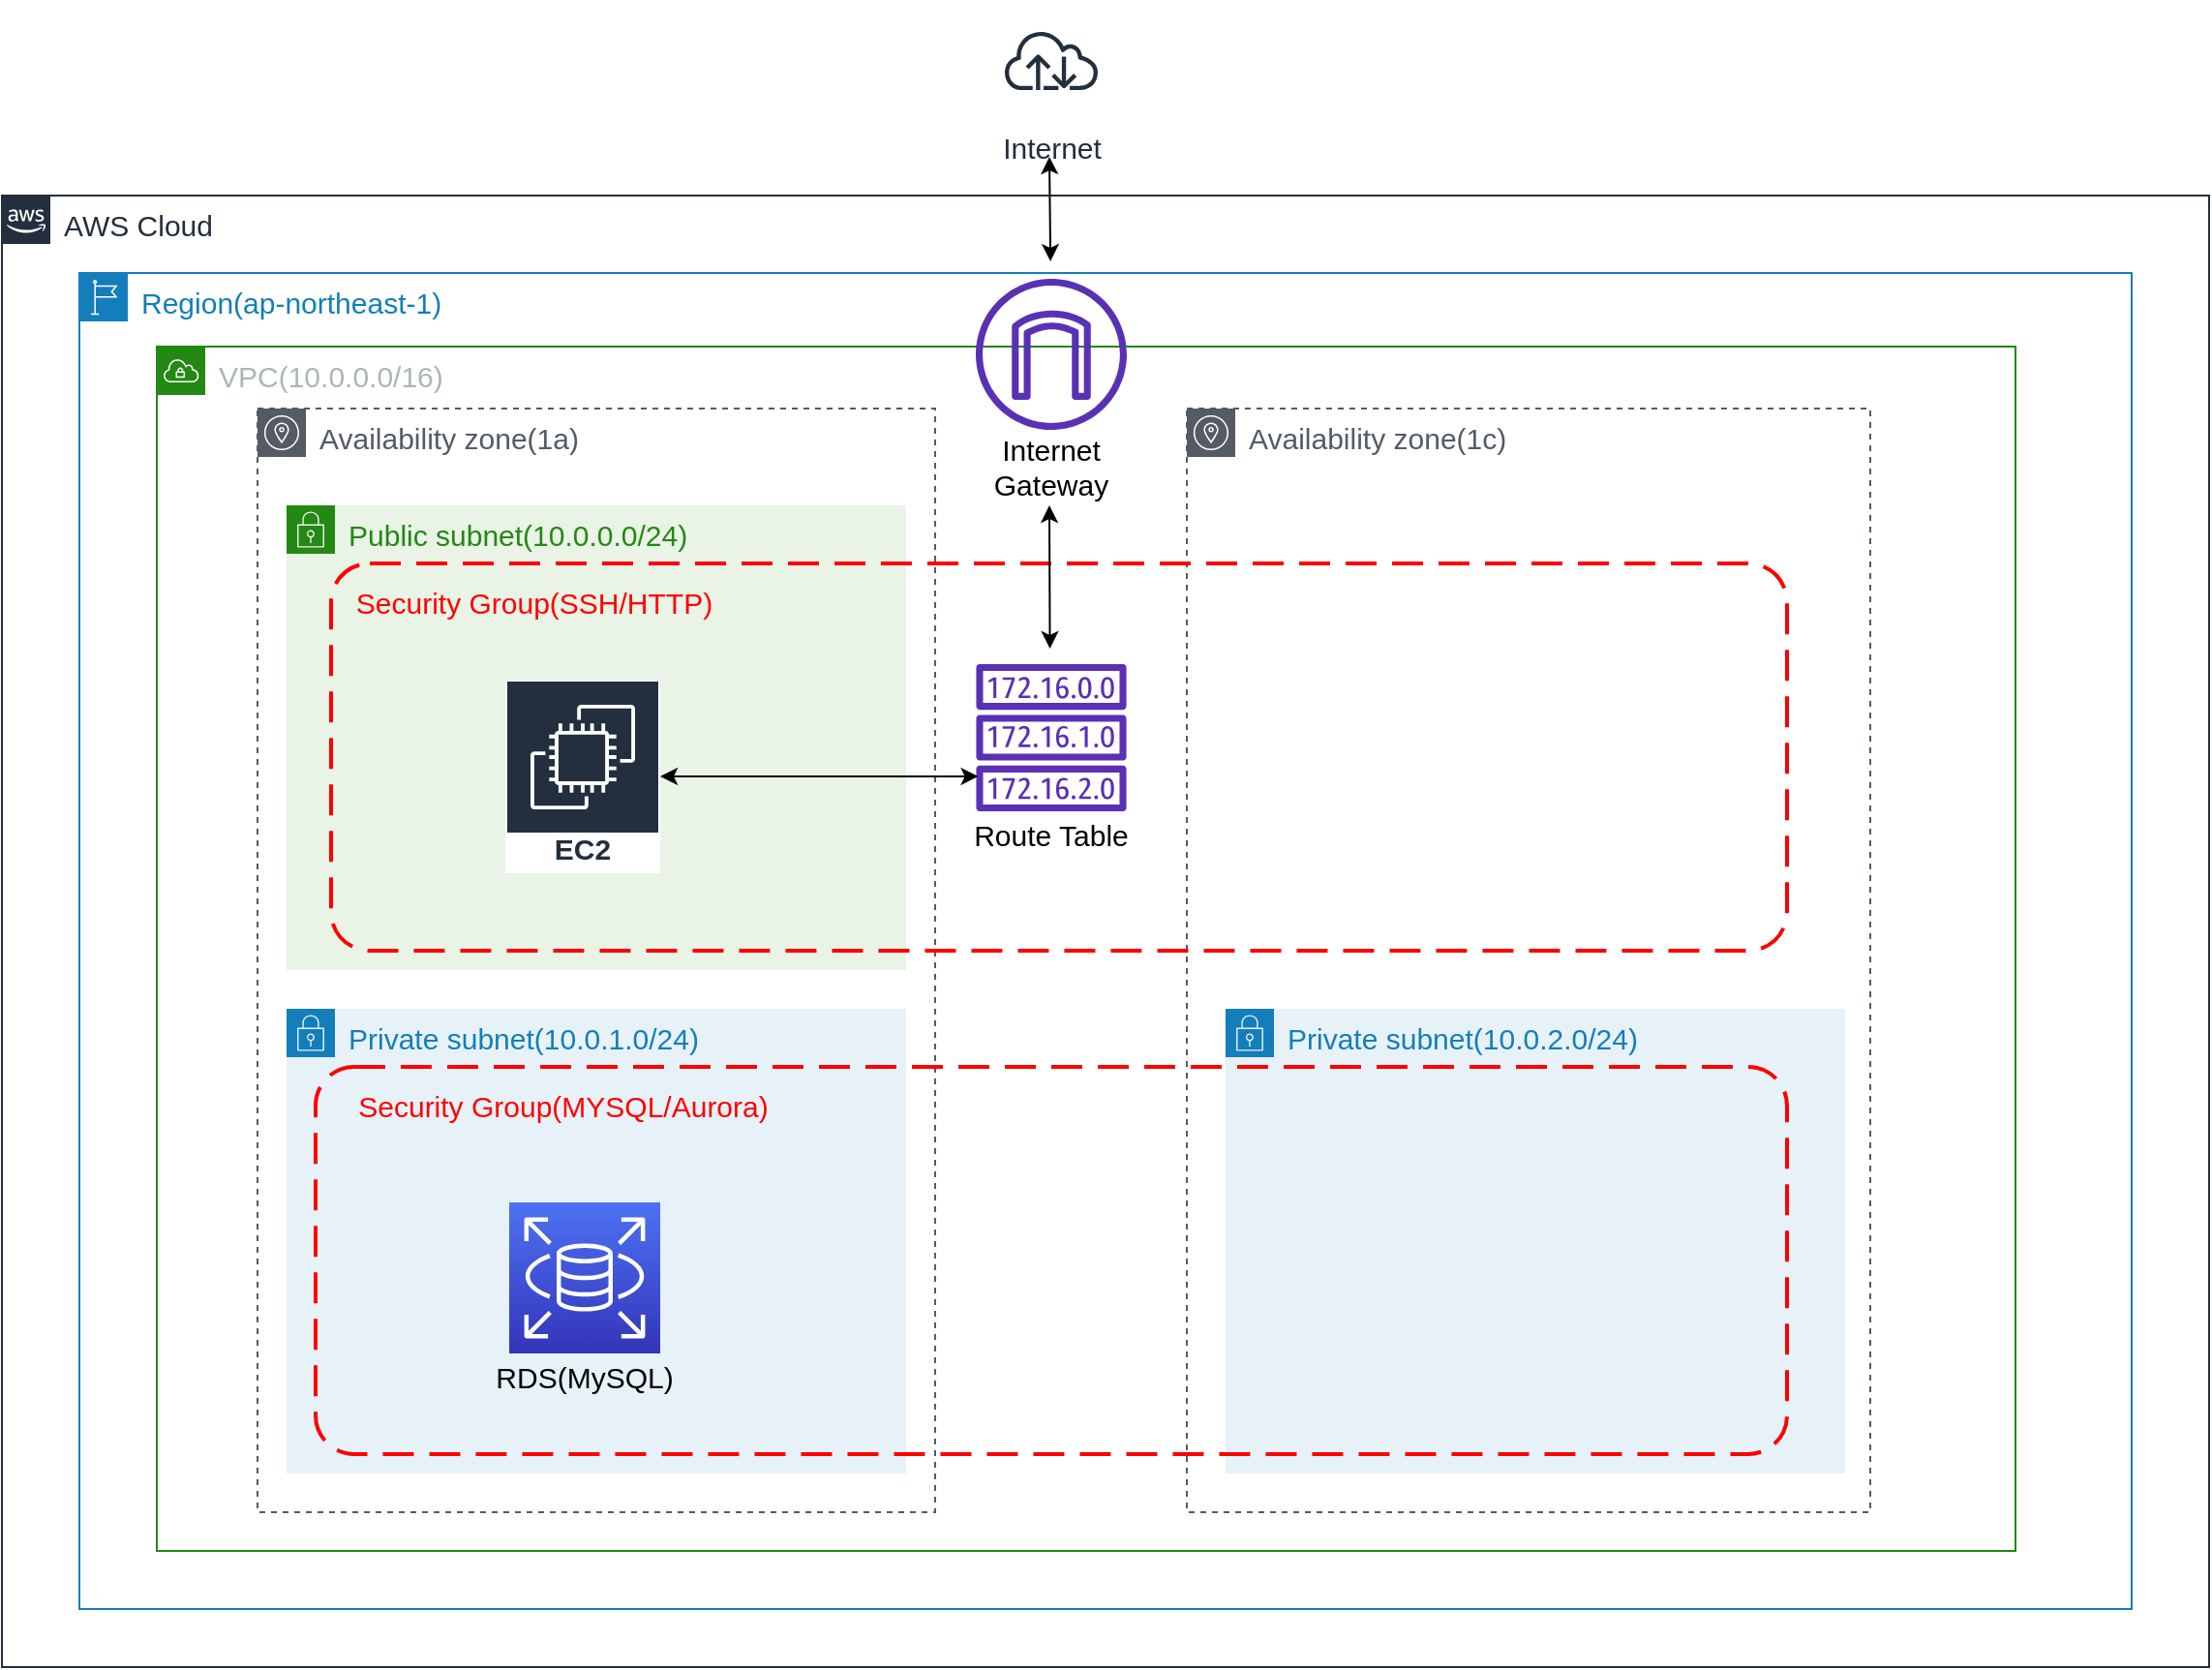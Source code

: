 <mxfile version="12.5.3" type="github" pages="2"><diagram id="Ht1M8jgEwFfnCIfOTk4-" name="Page-1"><mxGraphModel dx="2520" dy="1750" grid="1" gridSize="10" guides="1" tooltips="1" connect="1" arrows="1" fold="1" page="1" pageScale="1" pageWidth="1169" pageHeight="827" math="0" shadow="0"><root><mxCell id="0"/><mxCell id="1" parent="0"/><mxCell id="UEzPUAAOIrF-is8g5C7q-74" value="&lt;font style=&quot;font-size: 15px&quot;&gt;AWS Cloud&lt;/font&gt;" style="points=[[0,0],[0.25,0],[0.5,0],[0.75,0],[1,0],[1,0.25],[1,0.5],[1,0.75],[1,1],[0.75,1],[0.5,1],[0.25,1],[0,1],[0,0.75],[0,0.5],[0,0.25]];outlineConnect=0;gradientColor=none;html=1;whiteSpace=wrap;fontSize=12;fontStyle=0;shape=mxgraph.aws4.group;grIcon=mxgraph.aws4.group_aws_cloud_alt;strokeColor=#232F3E;fillColor=none;verticalAlign=top;align=left;spacingLeft=30;fontColor=#232F3E;dashed=0;labelBackgroundColor=#ffffff;" parent="1" vertex="1"><mxGeometry x="-20" y="80" width="1140" height="760" as="geometry"/></mxCell><mxCell id="TSYXAIwE5Utrez5BGwK_-2" value="&lt;font style=&quot;font-size: 15px&quot;&gt;Region(ap-northeast-1)&lt;/font&gt;" style="points=[[0,0],[0.25,0],[0.5,0],[0.75,0],[1,0],[1,0.25],[1,0.5],[1,0.75],[1,1],[0.75,1],[0.5,1],[0.25,1],[0,1],[0,0.75],[0,0.5],[0,0.25]];outlineConnect=0;gradientColor=none;html=1;whiteSpace=wrap;fontSize=12;fontStyle=0;shape=mxgraph.aws4.group;grIcon=mxgraph.aws4.group_region;strokeColor=#147EBA;fillColor=none;verticalAlign=top;align=left;spacingLeft=30;fontColor=#147EBA;dashed=0;" vertex="1" parent="1"><mxGeometry x="20" y="120" width="1060" height="690" as="geometry"/></mxCell><mxCell id="TSYXAIwE5Utrez5BGwK_-6" value="&lt;font style=&quot;font-size: 15px&quot;&gt;VPC(10.0.0.0/16)&lt;/font&gt;" style="points=[[0,0],[0.25,0],[0.5,0],[0.75,0],[1,0],[1,0.25],[1,0.5],[1,0.75],[1,1],[0.75,1],[0.5,1],[0.25,1],[0,1],[0,0.75],[0,0.5],[0,0.25]];outlineConnect=0;gradientColor=none;html=1;whiteSpace=wrap;fontSize=12;fontStyle=0;shape=mxgraph.aws4.group;grIcon=mxgraph.aws4.group_vpc;strokeColor=#248814;fillColor=none;verticalAlign=top;align=left;spacingLeft=30;fontColor=#AAB7B8;dashed=0;" vertex="1" parent="1"><mxGeometry x="60" y="158" width="960" height="622" as="geometry"/></mxCell><mxCell id="TSYXAIwE5Utrez5BGwK_-7" value="&lt;font style=&quot;font-size: 15px&quot;&gt;Availability zone(1a)&lt;/font&gt;" style="outlineConnect=0;gradientColor=none;html=1;whiteSpace=wrap;fontSize=12;fontStyle=0;shape=mxgraph.aws4.group;grIcon=mxgraph.aws4.group_availability_zone;strokeColor=#545B64;fillColor=none;verticalAlign=top;align=left;spacingLeft=30;fontColor=#545B64;dashed=1;" vertex="1" parent="1"><mxGeometry x="112" y="190" width="350" height="570" as="geometry"/></mxCell><mxCell id="TSYXAIwE5Utrez5BGwK_-8" value="&lt;font style=&quot;font-size: 15px&quot;&gt;Availability zone(1c)&lt;/font&gt;" style="outlineConnect=0;gradientColor=none;html=1;whiteSpace=wrap;fontSize=12;fontStyle=0;shape=mxgraph.aws4.group;grIcon=mxgraph.aws4.group_availability_zone;strokeColor=#545B64;fillColor=none;verticalAlign=top;align=left;spacingLeft=30;fontColor=#545B64;dashed=1;" vertex="1" parent="1"><mxGeometry x="592" y="190" width="353" height="570" as="geometry"/></mxCell><mxCell id="TSYXAIwE5Utrez5BGwK_-9" value="&lt;font style=&quot;font-size: 15px&quot;&gt;Public subnet(10.0.0.0/24)&lt;/font&gt;" style="points=[[0,0],[0.25,0],[0.5,0],[0.75,0],[1,0],[1,0.25],[1,0.5],[1,0.75],[1,1],[0.75,1],[0.5,1],[0.25,1],[0,1],[0,0.75],[0,0.5],[0,0.25]];outlineConnect=0;gradientColor=none;html=1;whiteSpace=wrap;fontSize=12;fontStyle=0;shape=mxgraph.aws4.group;grIcon=mxgraph.aws4.group_security_group;grStroke=0;strokeColor=#248814;fillColor=#E9F3E6;verticalAlign=top;align=left;spacingLeft=30;fontColor=#248814;dashed=0;" vertex="1" parent="1"><mxGeometry x="127" y="240" width="320" height="240" as="geometry"/></mxCell><mxCell id="TSYXAIwE5Utrez5BGwK_-14" value="&lt;font style=&quot;font-size: 15px&quot;&gt;EC2&lt;/font&gt;" style="outlineConnect=0;fontColor=#232F3E;gradientColor=none;strokeColor=#ffffff;fillColor=#232F3E;dashed=0;verticalLabelPosition=middle;verticalAlign=bottom;align=center;html=1;whiteSpace=wrap;fontSize=10;fontStyle=1;spacing=3;shape=mxgraph.aws4.productIcon;prIcon=mxgraph.aws4.ec2;" vertex="1" parent="1"><mxGeometry x="240" y="330" width="80" height="100" as="geometry"/></mxCell><mxCell id="TSYXAIwE5Utrez5BGwK_-15" value="" style="rounded=1;arcSize=10;dashed=1;strokeColor=#ff0000;fillColor=none;gradientColor=none;dashPattern=8 4;strokeWidth=2;" vertex="1" parent="1"><mxGeometry x="150" y="270" width="752" height="200" as="geometry"/></mxCell><mxCell id="TSYXAIwE5Utrez5BGwK_-17" value="&lt;span style=&quot;font-size: 15px&quot;&gt;&lt;font color=&quot;#ff0000&quot;&gt;Security Group(SSH/HTTP)&lt;/font&gt;&lt;/span&gt;" style="text;html=1;strokeColor=none;fillColor=none;align=center;verticalAlign=middle;whiteSpace=wrap;rounded=0;" vertex="1" parent="1"><mxGeometry x="155" y="280" width="200" height="20" as="geometry"/></mxCell><mxCell id="TSYXAIwE5Utrez5BGwK_-19" value="&lt;font style=&quot;font-size: 15px&quot;&gt;Private subnet(10.0.1.0/24)&lt;/font&gt;" style="points=[[0,0],[0.25,0],[0.5,0],[0.75,0],[1,0],[1,0.25],[1,0.5],[1,0.75],[1,1],[0.75,1],[0.5,1],[0.25,1],[0,1],[0,0.75],[0,0.5],[0,0.25]];outlineConnect=0;gradientColor=none;html=1;whiteSpace=wrap;fontSize=12;fontStyle=0;shape=mxgraph.aws4.group;grIcon=mxgraph.aws4.group_security_group;grStroke=0;strokeColor=#147EBA;fillColor=#E6F2F8;verticalAlign=top;align=left;spacingLeft=30;fontColor=#147EBA;dashed=0;" vertex="1" parent="1"><mxGeometry x="127" y="500" width="320" height="240" as="geometry"/></mxCell><mxCell id="TSYXAIwE5Utrez5BGwK_-20" value="&lt;font style=&quot;font-size: 15px&quot;&gt;Private subnet(10.0.2.0/24)&lt;/font&gt;" style="points=[[0,0],[0.25,0],[0.5,0],[0.75,0],[1,0],[1,0.25],[1,0.5],[1,0.75],[1,1],[0.75,1],[0.5,1],[0.25,1],[0,1],[0,0.75],[0,0.5],[0,0.25]];outlineConnect=0;gradientColor=none;html=1;whiteSpace=wrap;fontSize=12;fontStyle=0;shape=mxgraph.aws4.group;grIcon=mxgraph.aws4.group_security_group;grStroke=0;strokeColor=#147EBA;fillColor=#E6F2F8;verticalAlign=top;align=left;spacingLeft=30;fontColor=#147EBA;dashed=0;" vertex="1" parent="1"><mxGeometry x="612" y="500" width="320" height="240" as="geometry"/></mxCell><mxCell id="TSYXAIwE5Utrez5BGwK_-21" value="" style="rounded=1;arcSize=10;dashed=1;strokeColor=#ff0000;fillColor=none;gradientColor=none;dashPattern=8 4;strokeWidth=2;" vertex="1" parent="1"><mxGeometry x="142" y="530" width="760" height="200" as="geometry"/></mxCell><mxCell id="TSYXAIwE5Utrez5BGwK_-22" value="&lt;span style=&quot;font-size: 15px&quot;&gt;&lt;font color=&quot;#ff0000&quot;&gt;Security Group(MYSQL/Aurora)&lt;/font&gt;&lt;/span&gt;" style="text;html=1;strokeColor=none;fillColor=none;align=center;verticalAlign=middle;whiteSpace=wrap;rounded=0;" vertex="1" parent="1"><mxGeometry x="155" y="540" width="230" height="20" as="geometry"/></mxCell><mxCell id="TSYXAIwE5Utrez5BGwK_-23" value="" style="outlineConnect=0;fontColor=#232F3E;gradientColor=#4D72F3;gradientDirection=north;fillColor=#3334B9;strokeColor=#ffffff;dashed=0;verticalLabelPosition=bottom;verticalAlign=top;align=center;html=1;fontSize=12;fontStyle=0;aspect=fixed;shape=mxgraph.aws4.resourceIcon;resIcon=mxgraph.aws4.rds;" vertex="1" parent="1"><mxGeometry x="242" y="600" width="78" height="78" as="geometry"/></mxCell><mxCell id="TSYXAIwE5Utrez5BGwK_-24" value="&lt;font style=&quot;font-size: 15px&quot;&gt;RDS(MySQL)&lt;br&gt;&lt;/font&gt;" style="text;html=1;strokeColor=none;fillColor=none;align=center;verticalAlign=middle;whiteSpace=wrap;rounded=0;" vertex="1" parent="1"><mxGeometry x="236" y="670" width="90" height="40" as="geometry"/></mxCell><mxCell id="TSYXAIwE5Utrez5BGwK_-35" value="&lt;font style=&quot;font-size: 15px&quot;&gt;Internet&lt;/font&gt;" style="outlineConnect=0;fontColor=#232F3E;gradientColor=none;strokeColor=#232F3E;fillColor=#ffffff;dashed=0;verticalLabelPosition=bottom;verticalAlign=top;align=center;html=1;fontSize=12;fontStyle=0;aspect=fixed;shape=mxgraph.aws4.resourceIcon;resIcon=mxgraph.aws4.internet;" vertex="1" parent="1"><mxGeometry x="492" y="-20" width="60" height="60" as="geometry"/></mxCell><mxCell id="TSYXAIwE5Utrez5BGwK_-37" value="" style="outlineConnect=0;fontColor=#232F3E;gradientColor=none;fillColor=#5A30B5;strokeColor=none;dashed=0;verticalLabelPosition=bottom;verticalAlign=top;align=center;html=1;fontSize=12;fontStyle=0;aspect=fixed;pointerEvents=1;shape=mxgraph.aws4.internet_gateway;" vertex="1" parent="1"><mxGeometry x="483" y="123" width="78" height="78" as="geometry"/></mxCell><mxCell id="vBj10myBFWqMgLxk0U1Q-3" value="" style="outlineConnect=0;fontColor=#232F3E;gradientColor=none;fillColor=#5A30B5;strokeColor=none;dashed=0;verticalLabelPosition=bottom;verticalAlign=top;align=center;html=1;fontSize=12;fontStyle=0;aspect=fixed;pointerEvents=1;shape=mxgraph.aws4.route_table;" vertex="1" parent="1"><mxGeometry x="483" y="322" width="78" height="76" as="geometry"/></mxCell><mxCell id="vBj10myBFWqMgLxk0U1Q-4" value="&lt;font style=&quot;font-size: 15px&quot;&gt;Route Table&lt;br&gt;&lt;/font&gt;" style="text;html=1;strokeColor=none;fillColor=none;align=center;verticalAlign=middle;whiteSpace=wrap;rounded=0;" vertex="1" parent="1"><mxGeometry x="477" y="390" width="90" height="40" as="geometry"/></mxCell><mxCell id="vBj10myBFWqMgLxk0U1Q-5" value="&lt;font style=&quot;font-size: 15px&quot;&gt;Internet Gateway&lt;br&gt;&lt;/font&gt;" style="text;html=1;strokeColor=none;fillColor=none;align=center;verticalAlign=middle;whiteSpace=wrap;rounded=0;" vertex="1" parent="1"><mxGeometry x="477" y="200" width="90" height="40" as="geometry"/></mxCell><mxCell id="vBj10myBFWqMgLxk0U1Q-11" value="" style="endArrow=classic;startArrow=classic;html=1;entryX=0.014;entryY=0.763;entryDx=0;entryDy=0;entryPerimeter=0;" edge="1" parent="1" target="vBj10myBFWqMgLxk0U1Q-3"><mxGeometry width="50" height="50" relative="1" as="geometry"><mxPoint x="320" y="380" as="sourcePoint"/><mxPoint x="456" y="379.29" as="targetPoint"/></mxGeometry></mxCell><mxCell id="vBj10myBFWqMgLxk0U1Q-12" value="" style="endArrow=classic;startArrow=classic;html=1;" edge="1" parent="1"><mxGeometry width="50" height="50" relative="1" as="geometry"><mxPoint x="521.29" y="314" as="sourcePoint"/><mxPoint x="521" y="240" as="targetPoint"/></mxGeometry></mxCell><mxCell id="vBj10myBFWqMgLxk0U1Q-13" value="" style="endArrow=classic;startArrow=classic;html=1;" edge="1" parent="1"><mxGeometry width="50" height="50" relative="1" as="geometry"><mxPoint x="521.58" y="114" as="sourcePoint"/><mxPoint x="521" y="60" as="targetPoint"/></mxGeometry></mxCell></root></mxGraphModel></diagram><diagram name="Page-1のコピー" id="EHNuONoTBxxnnHIJ_1By"><mxGraphModel dx="2430" dy="796" grid="1" gridSize="10" guides="1" tooltips="1" connect="1" arrows="1" fold="1" page="1" pageScale="1" pageWidth="1169" pageHeight="827" math="0" shadow="0"><root><mxCell id="g4a0EZG_ta-R_dxbJ2DH-0"/><mxCell id="g4a0EZG_ta-R_dxbJ2DH-1" parent="g4a0EZG_ta-R_dxbJ2DH-0"/><mxCell id="g4a0EZG_ta-R_dxbJ2DH-2" value="&lt;font style=&quot;font-size: 15px&quot;&gt;AWS Cloud&lt;/font&gt;" style="points=[[0,0],[0.25,0],[0.5,0],[0.75,0],[1,0],[1,0.25],[1,0.5],[1,0.75],[1,1],[0.75,1],[0.5,1],[0.25,1],[0,1],[0,0.75],[0,0.5],[0,0.25]];outlineConnect=0;gradientColor=none;html=1;whiteSpace=wrap;fontSize=12;fontStyle=0;shape=mxgraph.aws4.group;grIcon=mxgraph.aws4.group_aws_cloud_alt;strokeColor=#232F3E;fillColor=none;verticalAlign=top;align=left;spacingLeft=30;fontColor=#232F3E;dashed=0;labelBackgroundColor=#ffffff;" vertex="1" parent="g4a0EZG_ta-R_dxbJ2DH-1"><mxGeometry x="-20" y="80" width="1210" height="760" as="geometry"/></mxCell><mxCell id="g4a0EZG_ta-R_dxbJ2DH-3" value="&lt;font style=&quot;font-size: 15px&quot;&gt;Region(ap-northeast-1)&lt;/font&gt;" style="points=[[0,0],[0.25,0],[0.5,0],[0.75,0],[1,0],[1,0.25],[1,0.5],[1,0.75],[1,1],[0.75,1],[0.5,1],[0.25,1],[0,1],[0,0.75],[0,0.5],[0,0.25]];outlineConnect=0;gradientColor=none;html=1;whiteSpace=wrap;fontSize=12;fontStyle=0;shape=mxgraph.aws4.group;grIcon=mxgraph.aws4.group_region;strokeColor=#147EBA;fillColor=none;verticalAlign=top;align=left;spacingLeft=30;fontColor=#147EBA;dashed=0;" vertex="1" parent="g4a0EZG_ta-R_dxbJ2DH-1"><mxGeometry x="20" y="120" width="1130" height="690" as="geometry"/></mxCell><mxCell id="g4a0EZG_ta-R_dxbJ2DH-4" value="" style="outlineConnect=0;fontColor=#232F3E;gradientColor=#60A337;gradientDirection=north;fillColor=#277116;strokeColor=#ffffff;dashed=0;verticalLabelPosition=bottom;verticalAlign=top;align=center;html=1;fontSize=12;fontStyle=0;aspect=fixed;shape=mxgraph.aws4.resourceIcon;resIcon=mxgraph.aws4.s3;" vertex="1" parent="g4a0EZG_ta-R_dxbJ2DH-1"><mxGeometry x="61" y="341" width="78" height="78" as="geometry"/></mxCell><mxCell id="g4a0EZG_ta-R_dxbJ2DH-5" value="&lt;font style=&quot;font-size: 20px&quot;&gt;S3&lt;/font&gt;" style="text;html=1;strokeColor=none;fillColor=none;align=center;verticalAlign=middle;whiteSpace=wrap;rounded=0;" vertex="1" parent="g4a0EZG_ta-R_dxbJ2DH-1"><mxGeometry x="80" y="320" width="40" height="20" as="geometry"/></mxCell><mxCell id="g4a0EZG_ta-R_dxbJ2DH-6" value="&lt;font style=&quot;font-size: 15px&quot;&gt;VPC(10.0.0.0/16)&lt;/font&gt;" style="points=[[0,0],[0.25,0],[0.5,0],[0.75,0],[1,0],[1,0.25],[1,0.5],[1,0.75],[1,1],[0.75,1],[0.5,1],[0.25,1],[0,1],[0,0.75],[0,0.5],[0,0.25]];outlineConnect=0;gradientColor=none;html=1;whiteSpace=wrap;fontSize=12;fontStyle=0;shape=mxgraph.aws4.group;grIcon=mxgraph.aws4.group_vpc;strokeColor=#248814;fillColor=none;verticalAlign=top;align=left;spacingLeft=30;fontColor=#AAB7B8;dashed=0;" vertex="1" parent="g4a0EZG_ta-R_dxbJ2DH-1"><mxGeometry x="160" y="158" width="940" height="622" as="geometry"/></mxCell><mxCell id="g4a0EZG_ta-R_dxbJ2DH-7" value="&lt;font style=&quot;font-size: 15px&quot;&gt;Availability zone(1a)&lt;/font&gt;" style="outlineConnect=0;gradientColor=none;html=1;whiteSpace=wrap;fontSize=12;fontStyle=0;shape=mxgraph.aws4.group;grIcon=mxgraph.aws4.group_availability_zone;strokeColor=#545B64;fillColor=none;verticalAlign=top;align=left;spacingLeft=30;fontColor=#545B64;dashed=1;" vertex="1" parent="g4a0EZG_ta-R_dxbJ2DH-1"><mxGeometry x="227" y="190" width="350" height="570" as="geometry"/></mxCell><mxCell id="g4a0EZG_ta-R_dxbJ2DH-8" value="&lt;font style=&quot;font-size: 15px&quot;&gt;Availability zone(1c)&lt;/font&gt;" style="outlineConnect=0;gradientColor=none;html=1;whiteSpace=wrap;fontSize=12;fontStyle=0;shape=mxgraph.aws4.group;grIcon=mxgraph.aws4.group_availability_zone;strokeColor=#545B64;fillColor=none;verticalAlign=top;align=left;spacingLeft=30;fontColor=#545B64;dashed=1;" vertex="1" parent="g4a0EZG_ta-R_dxbJ2DH-1"><mxGeometry x="707" y="190" width="353" height="570" as="geometry"/></mxCell><mxCell id="g4a0EZG_ta-R_dxbJ2DH-9" value="&lt;font style=&quot;font-size: 15px&quot;&gt;Public subnet(10.0.0.0/24)&lt;/font&gt;" style="points=[[0,0],[0.25,0],[0.5,0],[0.75,0],[1,0],[1,0.25],[1,0.5],[1,0.75],[1,1],[0.75,1],[0.5,1],[0.25,1],[0,1],[0,0.75],[0,0.5],[0,0.25]];outlineConnect=0;gradientColor=none;html=1;whiteSpace=wrap;fontSize=12;fontStyle=0;shape=mxgraph.aws4.group;grIcon=mxgraph.aws4.group_security_group;grStroke=0;strokeColor=#248814;fillColor=#E9F3E6;verticalAlign=top;align=left;spacingLeft=30;fontColor=#248814;dashed=0;" vertex="1" parent="g4a0EZG_ta-R_dxbJ2DH-1"><mxGeometry x="242" y="240" width="320" height="240" as="geometry"/></mxCell><mxCell id="g4a0EZG_ta-R_dxbJ2DH-10" value="&lt;font style=&quot;font-size: 15px&quot;&gt;Public subnet(10.0.3.0/24)&lt;/font&gt;" style="points=[[0,0],[0.25,0],[0.5,0],[0.75,0],[1,0],[1,0.25],[1,0.5],[1,0.75],[1,1],[0.75,1],[0.5,1],[0.25,1],[0,1],[0,0.75],[0,0.5],[0,0.25]];outlineConnect=0;gradientColor=none;html=1;whiteSpace=wrap;fontSize=12;fontStyle=0;shape=mxgraph.aws4.group;grIcon=mxgraph.aws4.group_security_group;grStroke=0;strokeColor=#248814;fillColor=#E9F3E6;verticalAlign=top;align=left;spacingLeft=30;fontColor=#248814;dashed=0;" vertex="1" parent="g4a0EZG_ta-R_dxbJ2DH-1"><mxGeometry x="727" y="240" width="320" height="240" as="geometry"/></mxCell><mxCell id="g4a0EZG_ta-R_dxbJ2DH-11" value="&lt;font style=&quot;font-size: 15px&quot;&gt;EC2&lt;/font&gt;" style="outlineConnect=0;fontColor=#232F3E;gradientColor=none;strokeColor=#ffffff;fillColor=#232F3E;dashed=0;verticalLabelPosition=middle;verticalAlign=bottom;align=center;html=1;whiteSpace=wrap;fontSize=10;fontStyle=1;spacing=3;shape=mxgraph.aws4.productIcon;prIcon=mxgraph.aws4.ec2;" vertex="1" parent="g4a0EZG_ta-R_dxbJ2DH-1"><mxGeometry x="362" y="330" width="80" height="100" as="geometry"/></mxCell><mxCell id="g4a0EZG_ta-R_dxbJ2DH-12" value="" style="rounded=1;arcSize=10;dashed=1;strokeColor=#ff0000;fillColor=none;gradientColor=none;dashPattern=8 4;strokeWidth=2;" vertex="1" parent="g4a0EZG_ta-R_dxbJ2DH-1"><mxGeometry x="257" y="270" width="760" height="200" as="geometry"/></mxCell><mxCell id="g4a0EZG_ta-R_dxbJ2DH-13" value="&lt;span style=&quot;font-size: 15px&quot;&gt;&lt;font color=&quot;#ff0000&quot;&gt;Security Group(SSH/HTTP)&lt;/font&gt;&lt;/span&gt;" style="text;html=1;strokeColor=none;fillColor=none;align=center;verticalAlign=middle;whiteSpace=wrap;rounded=0;" vertex="1" parent="g4a0EZG_ta-R_dxbJ2DH-1"><mxGeometry x="270" y="280" width="200" height="20" as="geometry"/></mxCell><mxCell id="g4a0EZG_ta-R_dxbJ2DH-14" value="&lt;font style=&quot;font-size: 15px&quot;&gt;EC2&lt;/font&gt;" style="outlineConnect=0;fontColor=#232F3E;gradientColor=none;strokeColor=#ffffff;fillColor=#232F3E;dashed=0;verticalLabelPosition=middle;verticalAlign=bottom;align=center;html=1;whiteSpace=wrap;fontSize=10;fontStyle=1;spacing=3;shape=mxgraph.aws4.productIcon;prIcon=mxgraph.aws4.ec2;" vertex="1" parent="g4a0EZG_ta-R_dxbJ2DH-1"><mxGeometry x="837" y="330" width="80" height="100" as="geometry"/></mxCell><mxCell id="g4a0EZG_ta-R_dxbJ2DH-15" value="&lt;font style=&quot;font-size: 15px&quot;&gt;Private subnet(10.0.1.0/24)&lt;/font&gt;" style="points=[[0,0],[0.25,0],[0.5,0],[0.75,0],[1,0],[1,0.25],[1,0.5],[1,0.75],[1,1],[0.75,1],[0.5,1],[0.25,1],[0,1],[0,0.75],[0,0.5],[0,0.25]];outlineConnect=0;gradientColor=none;html=1;whiteSpace=wrap;fontSize=12;fontStyle=0;shape=mxgraph.aws4.group;grIcon=mxgraph.aws4.group_security_group;grStroke=0;strokeColor=#147EBA;fillColor=#E6F2F8;verticalAlign=top;align=left;spacingLeft=30;fontColor=#147EBA;dashed=0;" vertex="1" parent="g4a0EZG_ta-R_dxbJ2DH-1"><mxGeometry x="242" y="500" width="320" height="240" as="geometry"/></mxCell><mxCell id="g4a0EZG_ta-R_dxbJ2DH-16" value="&lt;font style=&quot;font-size: 15px&quot;&gt;Private subnet(10.0.2.0/24)&lt;/font&gt;" style="points=[[0,0],[0.25,0],[0.5,0],[0.75,0],[1,0],[1,0.25],[1,0.5],[1,0.75],[1,1],[0.75,1],[0.5,1],[0.25,1],[0,1],[0,0.75],[0,0.5],[0,0.25]];outlineConnect=0;gradientColor=none;html=1;whiteSpace=wrap;fontSize=12;fontStyle=0;shape=mxgraph.aws4.group;grIcon=mxgraph.aws4.group_security_group;grStroke=0;strokeColor=#147EBA;fillColor=#E6F2F8;verticalAlign=top;align=left;spacingLeft=30;fontColor=#147EBA;dashed=0;" vertex="1" parent="g4a0EZG_ta-R_dxbJ2DH-1"><mxGeometry x="727" y="500" width="320" height="240" as="geometry"/></mxCell><mxCell id="g4a0EZG_ta-R_dxbJ2DH-17" value="" style="rounded=1;arcSize=10;dashed=1;strokeColor=#ff0000;fillColor=none;gradientColor=none;dashPattern=8 4;strokeWidth=2;" vertex="1" parent="g4a0EZG_ta-R_dxbJ2DH-1"><mxGeometry x="257" y="530" width="760" height="200" as="geometry"/></mxCell><mxCell id="g4a0EZG_ta-R_dxbJ2DH-18" value="&lt;span style=&quot;font-size: 15px&quot;&gt;&lt;font color=&quot;#ff0000&quot;&gt;Security Group(MYSQL/Aurora)&lt;/font&gt;&lt;/span&gt;" style="text;html=1;strokeColor=none;fillColor=none;align=center;verticalAlign=middle;whiteSpace=wrap;rounded=0;" vertex="1" parent="g4a0EZG_ta-R_dxbJ2DH-1"><mxGeometry x="270" y="540" width="230" height="20" as="geometry"/></mxCell><mxCell id="g4a0EZG_ta-R_dxbJ2DH-19" value="" style="outlineConnect=0;fontColor=#232F3E;gradientColor=#4D72F3;gradientDirection=north;fillColor=#3334B9;strokeColor=#ffffff;dashed=0;verticalLabelPosition=bottom;verticalAlign=top;align=center;html=1;fontSize=12;fontStyle=0;aspect=fixed;shape=mxgraph.aws4.resourceIcon;resIcon=mxgraph.aws4.rds;" vertex="1" parent="g4a0EZG_ta-R_dxbJ2DH-1"><mxGeometry x="357" y="600" width="78" height="78" as="geometry"/></mxCell><mxCell id="g4a0EZG_ta-R_dxbJ2DH-20" value="&lt;font style=&quot;font-size: 15px&quot;&gt;RDS(MySQL)&lt;br&gt;&lt;/font&gt;" style="text;html=1;strokeColor=none;fillColor=none;align=center;verticalAlign=middle;whiteSpace=wrap;rounded=0;" vertex="1" parent="g4a0EZG_ta-R_dxbJ2DH-1"><mxGeometry x="351" y="678" width="90" height="40" as="geometry"/></mxCell><mxCell id="g4a0EZG_ta-R_dxbJ2DH-21" value="" style="endArrow=classic;html=1;" edge="1" parent="g4a0EZG_ta-R_dxbJ2DH-1" source="g4a0EZG_ta-R_dxbJ2DH-25"><mxGeometry width="50" height="50" relative="1" as="geometry"><mxPoint x="633" y="258" as="sourcePoint"/><mxPoint x="450" y="340" as="targetPoint"/><Array as="points"/></mxGeometry></mxCell><mxCell id="g4a0EZG_ta-R_dxbJ2DH-22" value="" style="endArrow=classic;html=1;" edge="1" parent="g4a0EZG_ta-R_dxbJ2DH-1" source="g4a0EZG_ta-R_dxbJ2DH-25"><mxGeometry width="50" height="50" relative="1" as="geometry"><mxPoint x="643" y="258" as="sourcePoint"/><mxPoint x="830" y="340" as="targetPoint"/><Array as="points"/></mxGeometry></mxCell><mxCell id="g4a0EZG_ta-R_dxbJ2DH-23" value="&lt;font style=&quot;font-size: 15px&quot;&gt;Internet&lt;/font&gt;" style="outlineConnect=0;fontColor=#232F3E;gradientColor=none;strokeColor=#232F3E;fillColor=#ffffff;dashed=0;verticalLabelPosition=bottom;verticalAlign=top;align=center;html=1;fontSize=12;fontStyle=0;aspect=fixed;shape=mxgraph.aws4.resourceIcon;resIcon=mxgraph.aws4.internet;" vertex="1" parent="g4a0EZG_ta-R_dxbJ2DH-1"><mxGeometry x="608" width="60" height="60" as="geometry"/></mxCell><mxCell id="g4a0EZG_ta-R_dxbJ2DH-24" value="" style="outlineConnect=0;fontColor=#232F3E;gradientColor=none;fillColor=#5A30B5;strokeColor=none;dashed=0;verticalLabelPosition=bottom;verticalAlign=top;align=center;html=1;fontSize=12;fontStyle=0;aspect=fixed;pointerEvents=1;shape=mxgraph.aws4.internet_gateway;" vertex="1" parent="g4a0EZG_ta-R_dxbJ2DH-1"><mxGeometry x="600" y="100" width="78" height="78" as="geometry"/></mxCell><mxCell id="g4a0EZG_ta-R_dxbJ2DH-25" value="Application Load Balancer" style="outlineConnect=0;fontColor=#232F3E;gradientColor=none;strokeColor=#ffffff;fillColor=#232F3E;dashed=0;verticalLabelPosition=middle;verticalAlign=bottom;align=center;html=1;whiteSpace=wrap;fontSize=10;fontStyle=1;spacing=3;shape=mxgraph.aws4.productIcon;prIcon=mxgraph.aws4.application_load_balancer;" vertex="1" parent="g4a0EZG_ta-R_dxbJ2DH-1"><mxGeometry x="598" y="190" width="80" height="110" as="geometry"/></mxCell><mxCell id="g4a0EZG_ta-R_dxbJ2DH-26" value="" style="endArrow=classic;startArrow=classic;html=1;" edge="1" parent="g4a0EZG_ta-R_dxbJ2DH-1"><mxGeometry width="50" height="50" relative="1" as="geometry"><mxPoint x="150" y="379" as="sourcePoint"/><mxPoint x="340" y="379.29" as="targetPoint"/><Array as="points"/></mxGeometry></mxCell></root></mxGraphModel></diagram></mxfile>